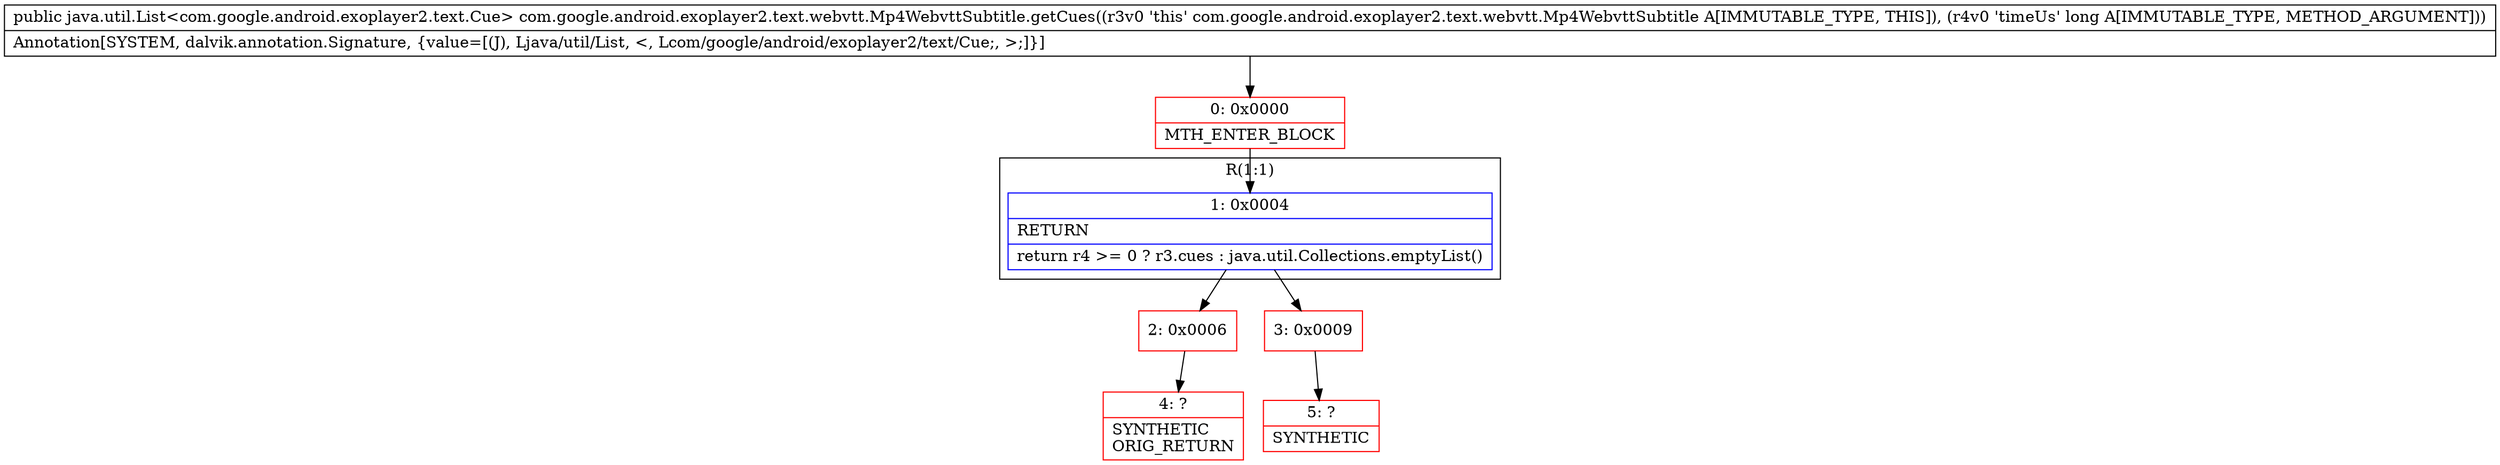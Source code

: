 digraph "CFG forcom.google.android.exoplayer2.text.webvtt.Mp4WebvttSubtitle.getCues(J)Ljava\/util\/List;" {
subgraph cluster_Region_169408410 {
label = "R(1:1)";
node [shape=record,color=blue];
Node_1 [shape=record,label="{1\:\ 0x0004|RETURN\l|return r4 \>= 0 ? r3.cues : java.util.Collections.emptyList()\l}"];
}
Node_0 [shape=record,color=red,label="{0\:\ 0x0000|MTH_ENTER_BLOCK\l}"];
Node_2 [shape=record,color=red,label="{2\:\ 0x0006}"];
Node_3 [shape=record,color=red,label="{3\:\ 0x0009}"];
Node_4 [shape=record,color=red,label="{4\:\ ?|SYNTHETIC\lORIG_RETURN\l}"];
Node_5 [shape=record,color=red,label="{5\:\ ?|SYNTHETIC\l}"];
MethodNode[shape=record,label="{public java.util.List\<com.google.android.exoplayer2.text.Cue\> com.google.android.exoplayer2.text.webvtt.Mp4WebvttSubtitle.getCues((r3v0 'this' com.google.android.exoplayer2.text.webvtt.Mp4WebvttSubtitle A[IMMUTABLE_TYPE, THIS]), (r4v0 'timeUs' long A[IMMUTABLE_TYPE, METHOD_ARGUMENT]))  | Annotation[SYSTEM, dalvik.annotation.Signature, \{value=[(J), Ljava\/util\/List, \<, Lcom\/google\/android\/exoplayer2\/text\/Cue;, \>;]\}]\l}"];
MethodNode -> Node_0;
Node_1 -> Node_2;
Node_1 -> Node_3;
Node_0 -> Node_1;
Node_2 -> Node_4;
Node_3 -> Node_5;
}

